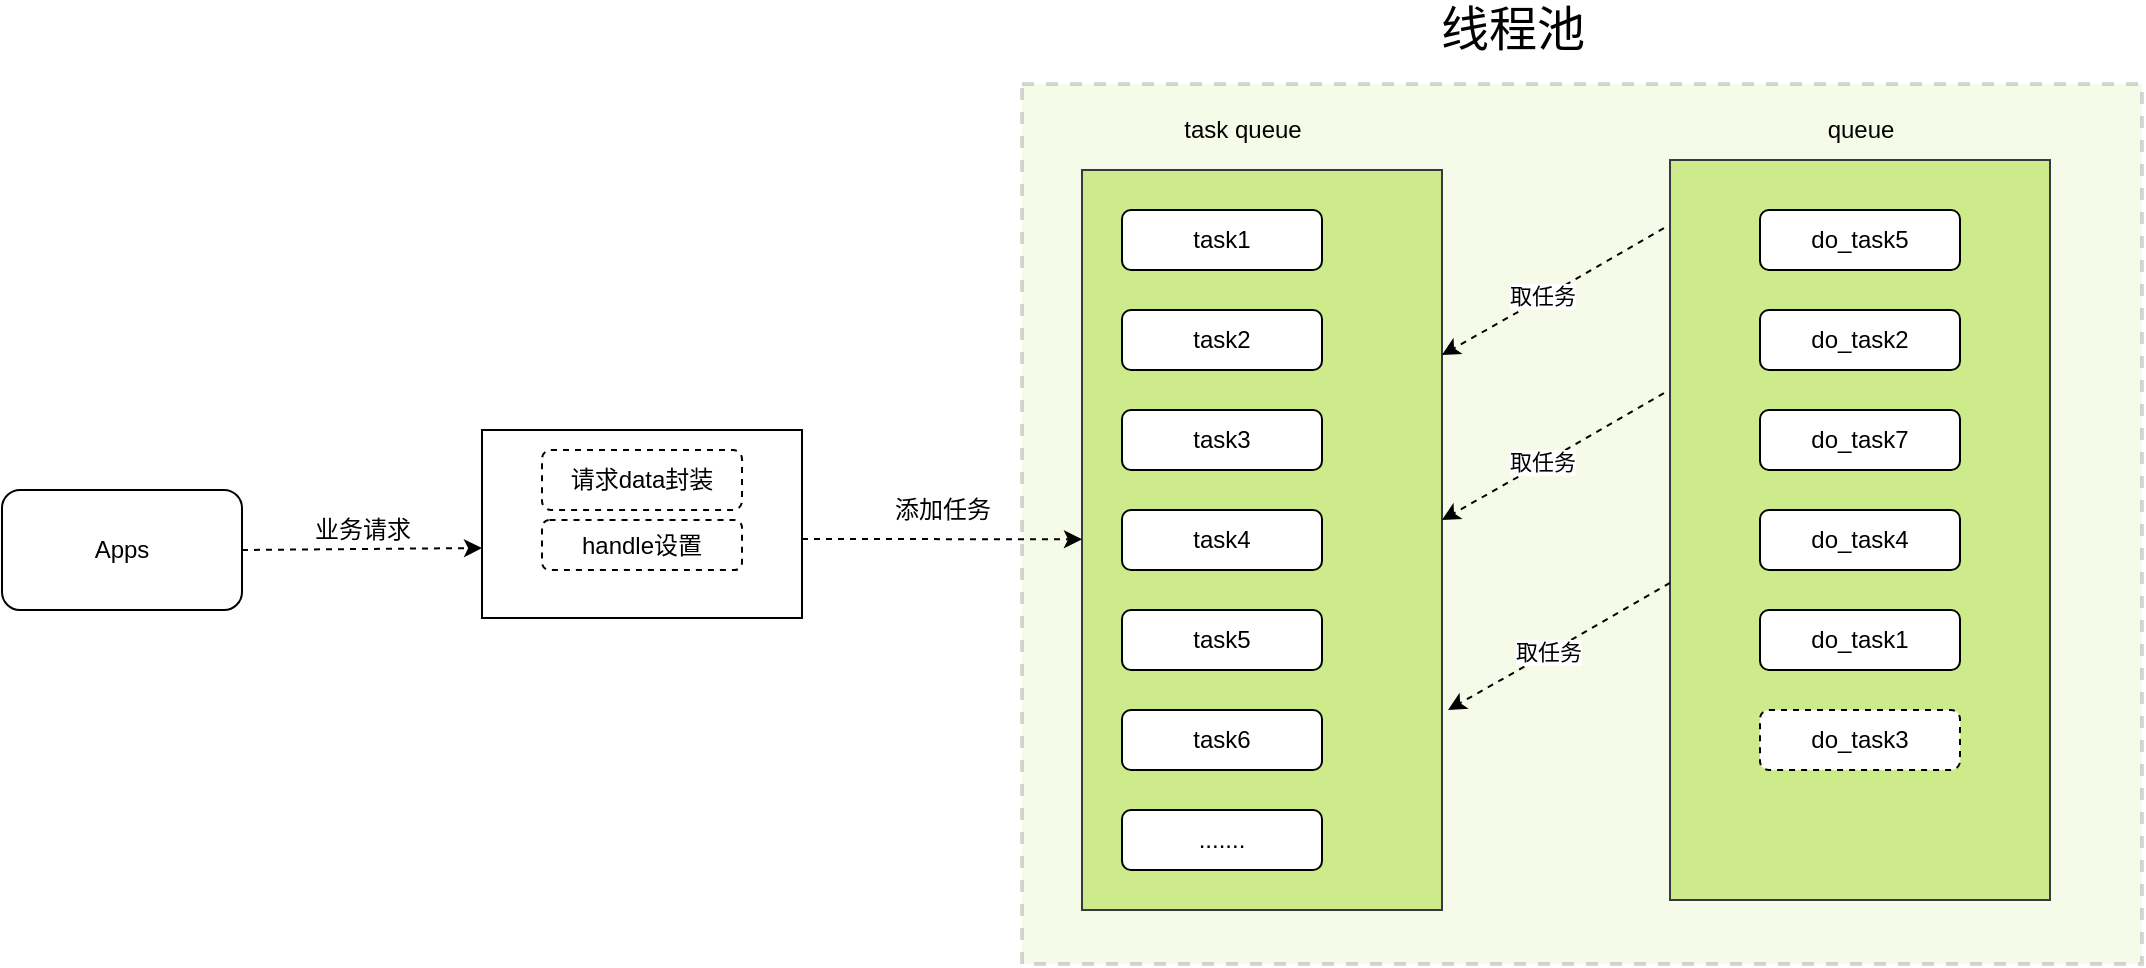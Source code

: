 <mxfile version="14.1.8" type="device" pages="2"><diagram id="k_ibR48YX0XUT3XEo1NE" name="第 1 页"><mxGraphModel dx="1881" dy="482" grid="1" gridSize="10" guides="1" tooltips="1" connect="1" arrows="1" fold="1" page="1" pageScale="1" pageWidth="827" pageHeight="1169" math="0" shadow="0"><root><mxCell id="0"/><mxCell id="1" parent="0"/><mxCell id="sN0Ha3xYb8KuqA2QXHBJ-9" value="" style="rounded=0;whiteSpace=wrap;html=1;shadow=0;dashed=1;strokeColor=#36393d;fillColor=#cdeb8b;strokeWidth=2;opacity=20;" vertex="1" parent="1"><mxGeometry x="-100" y="47" width="560" height="440" as="geometry"/></mxCell><mxCell id="H5HB85lelzi5ELvp5ldq-1" value="" style="rounded=0;whiteSpace=wrap;html=1;fillColor=#cdeb8b;strokeColor=#36393d;" parent="1" vertex="1"><mxGeometry x="-70" y="90" width="180" height="370" as="geometry"/></mxCell><mxCell id="H5HB85lelzi5ELvp5ldq-2" value="task1" style="rounded=1;whiteSpace=wrap;html=1;" parent="1" vertex="1"><mxGeometry x="-50" y="110" width="100" height="30" as="geometry"/></mxCell><mxCell id="H5HB85lelzi5ELvp5ldq-3" value="task2" style="rounded=1;whiteSpace=wrap;html=1;" parent="1" vertex="1"><mxGeometry x="-50" y="160" width="100" height="30" as="geometry"/></mxCell><mxCell id="H5HB85lelzi5ELvp5ldq-4" value="task3" style="rounded=1;whiteSpace=wrap;html=1;" parent="1" vertex="1"><mxGeometry x="-50" y="210" width="100" height="30" as="geometry"/></mxCell><mxCell id="H5HB85lelzi5ELvp5ldq-5" value="task4" style="rounded=1;whiteSpace=wrap;html=1;" parent="1" vertex="1"><mxGeometry x="-50" y="260" width="100" height="30" as="geometry"/></mxCell><mxCell id="H5HB85lelzi5ELvp5ldq-6" value="task5" style="rounded=1;whiteSpace=wrap;html=1;" parent="1" vertex="1"><mxGeometry x="-50" y="310" width="100" height="30" as="geometry"/></mxCell><mxCell id="H5HB85lelzi5ELvp5ldq-7" value="" style="rounded=0;whiteSpace=wrap;html=1;fillColor=#cdeb8b;strokeColor=#36393d;" parent="1" vertex="1"><mxGeometry x="224" y="85" width="190" height="370" as="geometry"/></mxCell><mxCell id="H5HB85lelzi5ELvp5ldq-10" value="do_task7" style="rounded=1;whiteSpace=wrap;html=1;" parent="1" vertex="1"><mxGeometry x="269" y="210" width="100" height="30" as="geometry"/></mxCell><mxCell id="H5HB85lelzi5ELvp5ldq-11" value="do_task4" style="rounded=1;whiteSpace=wrap;html=1;" parent="1" vertex="1"><mxGeometry x="269" y="260" width="100" height="30" as="geometry"/></mxCell><mxCell id="H5HB85lelzi5ELvp5ldq-12" value="do_task1" style="rounded=1;whiteSpace=wrap;html=1;" parent="1" vertex="1"><mxGeometry x="269" y="310" width="100" height="30" as="geometry"/></mxCell><mxCell id="H5HB85lelzi5ELvp5ldq-22" value="task6" style="rounded=1;whiteSpace=wrap;html=1;" parent="1" vertex="1"><mxGeometry x="-50" y="360" width="100" height="30" as="geometry"/></mxCell><mxCell id="H5HB85lelzi5ELvp5ldq-23" value="do_task3" style="rounded=1;whiteSpace=wrap;html=1;dashed=1;" parent="1" vertex="1"><mxGeometry x="269" y="360" width="100" height="30" as="geometry"/></mxCell><mxCell id="H5HB85lelzi5ELvp5ldq-24" value="......." style="rounded=1;whiteSpace=wrap;html=1;" parent="1" vertex="1"><mxGeometry x="-50" y="410" width="100" height="30" as="geometry"/></mxCell><mxCell id="H5HB85lelzi5ELvp5ldq-39" value="queue" style="text;html=1;align=center;verticalAlign=middle;resizable=0;points=[];autosize=1;" parent="1" vertex="1"><mxGeometry x="294" y="60" width="50" height="20" as="geometry"/></mxCell><mxCell id="bdaIH5SVYpncDvGx8Lpd-1" value="Apps" style="rounded=1;whiteSpace=wrap;html=1;" vertex="1" parent="1"><mxGeometry x="-610" y="250" width="120" height="60" as="geometry"/></mxCell><mxCell id="bdaIH5SVYpncDvGx8Lpd-2" value="" style="endArrow=classic;html=1;dashed=1;exitX=1;exitY=0.5;exitDx=0;exitDy=0;" edge="1" parent="1" source="bdaIH5SVYpncDvGx8Lpd-1"><mxGeometry width="50" height="50" relative="1" as="geometry"><mxPoint x="-430.0" y="279" as="sourcePoint"/><mxPoint x="-370" y="279" as="targetPoint"/></mxGeometry></mxCell><mxCell id="bdaIH5SVYpncDvGx8Lpd-4" value="" style="endArrow=classic;html=1;dashed=1;exitX=1;exitY=0.5;exitDx=0;exitDy=0;entryX=0;entryY=0.499;entryDx=0;entryDy=0;entryPerimeter=0;" edge="1" parent="1" target="H5HB85lelzi5ELvp5ldq-1"><mxGeometry width="50" height="50" relative="1" as="geometry"><mxPoint x="-210.0" y="274.5" as="sourcePoint"/><mxPoint x="-80" y="274.5" as="targetPoint"/></mxGeometry></mxCell><mxCell id="bdaIH5SVYpncDvGx8Lpd-20" value="" style="rounded=0;whiteSpace=wrap;html=1;" vertex="1" parent="1"><mxGeometry x="-370" y="220" width="160" height="94" as="geometry"/></mxCell><mxCell id="bdaIH5SVYpncDvGx8Lpd-21" value="&lt;span&gt;请求data封装&lt;br&gt;&lt;/span&gt;" style="rounded=1;whiteSpace=wrap;html=1;shadow=0;gradientColor=none;fillColor=#FFFFFF;dashed=1;" vertex="1" parent="1"><mxGeometry x="-340" y="230" width="100" height="30" as="geometry"/></mxCell><mxCell id="bdaIH5SVYpncDvGx8Lpd-23" value="业务请求" style="text;html=1;align=center;verticalAlign=middle;resizable=0;points=[];autosize=1;" vertex="1" parent="1"><mxGeometry x="-460" y="260" width="60" height="20" as="geometry"/></mxCell><mxCell id="bdaIH5SVYpncDvGx8Lpd-24" value="&lt;span&gt;handle设置&lt;br&gt;&lt;/span&gt;" style="rounded=1;whiteSpace=wrap;html=1;shadow=0;gradientColor=none;fillColor=#FFFFFF;dashed=1;" vertex="1" parent="1"><mxGeometry x="-340" y="265" width="100" height="25" as="geometry"/></mxCell><mxCell id="bdaIH5SVYpncDvGx8Lpd-27" value="添加任务" style="text;html=1;align=center;verticalAlign=middle;resizable=0;points=[];autosize=1;" vertex="1" parent="1"><mxGeometry x="-170" y="250" width="60" height="20" as="geometry"/></mxCell><mxCell id="sN0Ha3xYb8KuqA2QXHBJ-1" value="task queue" style="text;html=1;align=center;verticalAlign=middle;resizable=0;points=[];autosize=1;" vertex="1" parent="1"><mxGeometry x="-25" y="60" width="70" height="20" as="geometry"/></mxCell><mxCell id="sN0Ha3xYb8KuqA2QXHBJ-10" value="&lt;font style=&quot;font-size: 24px&quot;&gt;线程池&lt;/font&gt;" style="text;html=1;align=center;verticalAlign=middle;resizable=0;points=[];autosize=1;" vertex="1" parent="1"><mxGeometry x="100" y="10" width="90" height="20" as="geometry"/></mxCell><mxCell id="sN0Ha3xYb8KuqA2QXHBJ-14" value="do_task5" style="rounded=1;whiteSpace=wrap;html=1;" vertex="1" parent="1"><mxGeometry x="269" y="110" width="100" height="30" as="geometry"/></mxCell><mxCell id="sN0Ha3xYb8KuqA2QXHBJ-15" value="do_task2" style="rounded=1;whiteSpace=wrap;html=1;" vertex="1" parent="1"><mxGeometry x="269" y="160" width="100" height="30" as="geometry"/></mxCell><mxCell id="sN0Ha3xYb8KuqA2QXHBJ-18" value="" style="endArrow=classic;html=1;dashed=1;exitX=-0.016;exitY=0.092;exitDx=0;exitDy=0;exitPerimeter=0;edgeStyle=isometricEdgeStyle;entryX=1;entryY=0.25;entryDx=0;entryDy=0;" edge="1" parent="1" source="H5HB85lelzi5ELvp5ldq-7" target="H5HB85lelzi5ELvp5ldq-1"><mxGeometry width="50" height="50" relative="1" as="geometry"><mxPoint x="110" y="160" as="sourcePoint"/><mxPoint x="-130" y="150" as="targetPoint"/></mxGeometry></mxCell><mxCell id="sN0Ha3xYb8KuqA2QXHBJ-24" value="取任务" style="edgeLabel;html=1;align=center;verticalAlign=middle;resizable=0;points=[];" vertex="1" connectable="0" parent="sN0Ha3xYb8KuqA2QXHBJ-18"><mxGeometry x="0.1" y="-1" relative="1" as="geometry"><mxPoint as="offset"/></mxGeometry></mxCell><mxCell id="sN0Ha3xYb8KuqA2QXHBJ-34" value="" style="endArrow=classic;html=1;dashed=1;exitX=-0.016;exitY=0.092;exitDx=0;exitDy=0;exitPerimeter=0;edgeStyle=isometricEdgeStyle;entryX=1;entryY=0.25;entryDx=0;entryDy=0;" edge="1" parent="1"><mxGeometry width="50" height="50" relative="1" as="geometry"><mxPoint x="220.96" y="201.54" as="sourcePoint"/><mxPoint x="110" y="265" as="targetPoint"/></mxGeometry></mxCell><mxCell id="sN0Ha3xYb8KuqA2QXHBJ-35" value="取任务" style="edgeLabel;html=1;align=center;verticalAlign=middle;resizable=0;points=[];" vertex="1" connectable="0" parent="sN0Ha3xYb8KuqA2QXHBJ-34"><mxGeometry x="0.1" y="-1" relative="1" as="geometry"><mxPoint as="offset"/></mxGeometry></mxCell><mxCell id="sN0Ha3xYb8KuqA2QXHBJ-36" value="" style="endArrow=classic;html=1;dashed=1;exitX=-0.016;exitY=0.092;exitDx=0;exitDy=0;exitPerimeter=0;edgeStyle=isometricEdgeStyle;entryX=1;entryY=0.25;entryDx=0;entryDy=0;" edge="1" parent="1"><mxGeometry width="50" height="50" relative="1" as="geometry"><mxPoint x="224" y="296.49" as="sourcePoint"/><mxPoint x="113.04" y="359.95" as="targetPoint"/></mxGeometry></mxCell><mxCell id="sN0Ha3xYb8KuqA2QXHBJ-37" value="取任务" style="edgeLabel;html=1;align=center;verticalAlign=middle;resizable=0;points=[];" vertex="1" connectable="0" parent="sN0Ha3xYb8KuqA2QXHBJ-36"><mxGeometry x="0.1" y="-1" relative="1" as="geometry"><mxPoint as="offset"/></mxGeometry></mxCell></root></mxGraphModel></diagram><diagram name="第 1 页 的副本" id="9Cv19MZesNdQcO-STDXb"><mxGraphModel dx="1881" dy="448" grid="1" gridSize="10" guides="1" tooltips="1" connect="1" arrows="1" fold="1" page="1" pageScale="1" pageWidth="827" pageHeight="1169" math="0" shadow="0"><root><mxCell id="RkDIZa6xeX53X1T6buMh-0"/><mxCell id="RkDIZa6xeX53X1T6buMh-1" parent="RkDIZa6xeX53X1T6buMh-0"/><mxCell id="RkDIZa6xeX53X1T6buMh-2" value="" style="rounded=0;whiteSpace=wrap;html=1;" vertex="1" parent="RkDIZa6xeX53X1T6buMh-1"><mxGeometry x="-70" y="90" width="180" height="370" as="geometry"/></mxCell><mxCell id="RkDIZa6xeX53X1T6buMh-3" value="task1" style="rounded=1;whiteSpace=wrap;html=1;" vertex="1" parent="RkDIZa6xeX53X1T6buMh-1"><mxGeometry x="-50" y="110" width="100" height="30" as="geometry"/></mxCell><mxCell id="RkDIZa6xeX53X1T6buMh-4" value="task2" style="rounded=1;whiteSpace=wrap;html=1;" vertex="1" parent="RkDIZa6xeX53X1T6buMh-1"><mxGeometry x="-50" y="160" width="100" height="30" as="geometry"/></mxCell><mxCell id="RkDIZa6xeX53X1T6buMh-5" value="task3" style="rounded=1;whiteSpace=wrap;html=1;" vertex="1" parent="RkDIZa6xeX53X1T6buMh-1"><mxGeometry x="-50" y="210" width="100" height="30" as="geometry"/></mxCell><mxCell id="RkDIZa6xeX53X1T6buMh-6" value="task4" style="rounded=1;whiteSpace=wrap;html=1;" vertex="1" parent="RkDIZa6xeX53X1T6buMh-1"><mxGeometry x="-50" y="260" width="100" height="30" as="geometry"/></mxCell><mxCell id="RkDIZa6xeX53X1T6buMh-7" value="task5" style="rounded=1;whiteSpace=wrap;html=1;" vertex="1" parent="RkDIZa6xeX53X1T6buMh-1"><mxGeometry x="-50" y="310" width="100" height="30" as="geometry"/></mxCell><mxCell id="RkDIZa6xeX53X1T6buMh-8" value="" style="rounded=0;whiteSpace=wrap;html=1;" vertex="1" parent="RkDIZa6xeX53X1T6buMh-1"><mxGeometry x="550" y="90" width="190" height="370" as="geometry"/></mxCell><mxCell id="RkDIZa6xeX53X1T6buMh-9" value="do_task5" style="rounded=1;whiteSpace=wrap;html=1;" vertex="1" parent="RkDIZa6xeX53X1T6buMh-1"><mxGeometry x="580" y="110" width="100" height="30" as="geometry"/></mxCell><mxCell id="RkDIZa6xeX53X1T6buMh-10" value="do_task2" style="rounded=1;whiteSpace=wrap;html=1;" vertex="1" parent="RkDIZa6xeX53X1T6buMh-1"><mxGeometry x="580" y="160" width="100" height="30" as="geometry"/></mxCell><mxCell id="RkDIZa6xeX53X1T6buMh-11" value="do_task7" style="rounded=1;whiteSpace=wrap;html=1;" vertex="1" parent="RkDIZa6xeX53X1T6buMh-1"><mxGeometry x="580" y="210" width="100" height="30" as="geometry"/></mxCell><mxCell id="RkDIZa6xeX53X1T6buMh-12" value="do_task4" style="rounded=1;whiteSpace=wrap;html=1;" vertex="1" parent="RkDIZa6xeX53X1T6buMh-1"><mxGeometry x="580" y="260" width="100" height="30" as="geometry"/></mxCell><mxCell id="RkDIZa6xeX53X1T6buMh-13" value="do_task1" style="rounded=1;whiteSpace=wrap;html=1;" vertex="1" parent="RkDIZa6xeX53X1T6buMh-1"><mxGeometry x="580" y="310" width="100" height="30" as="geometry"/></mxCell><mxCell id="RkDIZa6xeX53X1T6buMh-14" value="request" style="text;html=1;align=center;verticalAlign=middle;resizable=0;points=[];autosize=1;" vertex="1" parent="RkDIZa6xeX53X1T6buMh-1"><mxGeometry x="-30" y="60" width="60" height="20" as="geometry"/></mxCell><mxCell id="RkDIZa6xeX53X1T6buMh-15" value="worker" style="text;html=1;align=center;verticalAlign=middle;resizable=0;points=[];autosize=1;" vertex="1" parent="RkDIZa6xeX53X1T6buMh-1"><mxGeometry x="595" y="60" width="50" height="20" as="geometry"/></mxCell><mxCell id="RkDIZa6xeX53X1T6buMh-16" value="" style="endArrow=classic;html=1;entryX=0;entryY=0.5;entryDx=0;entryDy=0;dashed=1;" edge="1" parent="RkDIZa6xeX53X1T6buMh-1" target="RkDIZa6xeX53X1T6buMh-9"><mxGeometry width="50" height="50" relative="1" as="geometry"><mxPoint x="400" y="125" as="sourcePoint"/><mxPoint x="350" y="130" as="targetPoint"/></mxGeometry></mxCell><mxCell id="RkDIZa6xeX53X1T6buMh-17" value="" style="endArrow=classic;html=1;entryX=0;entryY=0.5;entryDx=0;entryDy=0;dashed=1;" edge="1" parent="RkDIZa6xeX53X1T6buMh-1" target="RkDIZa6xeX53X1T6buMh-10"><mxGeometry width="50" height="50" relative="1" as="geometry"><mxPoint x="400" y="175" as="sourcePoint"/><mxPoint x="430" y="174.5" as="targetPoint"/></mxGeometry></mxCell><mxCell id="RkDIZa6xeX53X1T6buMh-18" value="" style="endArrow=classic;html=1;entryX=0;entryY=0.5;entryDx=0;entryDy=0;dashed=1;" edge="1" parent="RkDIZa6xeX53X1T6buMh-1"><mxGeometry width="50" height="50" relative="1" as="geometry"><mxPoint x="400" y="225" as="sourcePoint"/><mxPoint x="580" y="224.5" as="targetPoint"/></mxGeometry></mxCell><mxCell id="RkDIZa6xeX53X1T6buMh-19" value="" style="endArrow=classic;html=1;entryX=0;entryY=0.5;entryDx=0;entryDy=0;dashed=1;" edge="1" parent="RkDIZa6xeX53X1T6buMh-1"><mxGeometry width="50" height="50" relative="1" as="geometry"><mxPoint x="400" y="275" as="sourcePoint"/><mxPoint x="580" y="274.5" as="targetPoint"/></mxGeometry></mxCell><mxCell id="RkDIZa6xeX53X1T6buMh-20" value="" style="endArrow=classic;html=1;entryX=0;entryY=0.5;entryDx=0;entryDy=0;dashed=1;" edge="1" parent="RkDIZa6xeX53X1T6buMh-1"><mxGeometry width="50" height="50" relative="1" as="geometry"><mxPoint x="400" y="325" as="sourcePoint"/><mxPoint x="580" y="324.5" as="targetPoint"/></mxGeometry></mxCell><mxCell id="RkDIZa6xeX53X1T6buMh-21" value="task6" style="rounded=1;whiteSpace=wrap;html=1;" vertex="1" parent="RkDIZa6xeX53X1T6buMh-1"><mxGeometry x="-50" y="360" width="100" height="30" as="geometry"/></mxCell><mxCell id="RkDIZa6xeX53X1T6buMh-22" value="do_task3" style="rounded=1;whiteSpace=wrap;html=1;dashed=1;" vertex="1" parent="RkDIZa6xeX53X1T6buMh-1"><mxGeometry x="580" y="360" width="100" height="30" as="geometry"/></mxCell><mxCell id="RkDIZa6xeX53X1T6buMh-23" value="task7" style="rounded=1;whiteSpace=wrap;html=1;" vertex="1" parent="RkDIZa6xeX53X1T6buMh-1"><mxGeometry x="-50" y="410" width="100" height="30" as="geometry"/></mxCell><mxCell id="RkDIZa6xeX53X1T6buMh-24" value="" style="endArrow=classic;html=1;dashed=1;entryX=0;entryY=0.5;entryDx=0;entryDy=0;" edge="1" parent="RkDIZa6xeX53X1T6buMh-1" target="RkDIZa6xeX53X1T6buMh-22"><mxGeometry relative="1" as="geometry"><mxPoint x="400" y="375" as="sourcePoint"/><mxPoint x="280" y="370" as="targetPoint"/><Array as="points"><mxPoint x="400" y="375"/></Array></mxGeometry></mxCell><mxCell id="RkDIZa6xeX53X1T6buMh-25" value="create" style="text;html=1;strokeColor=none;fillColor=none;align=center;verticalAlign=middle;whiteSpace=wrap;rounded=0;dashed=1;" vertex="1" parent="RkDIZa6xeX53X1T6buMh-1"><mxGeometry x="450" y="350" width="40" height="20" as="geometry"/></mxCell><mxCell id="RkDIZa6xeX53X1T6buMh-26" value="trigger" style="text;html=1;strokeColor=none;fillColor=none;align=center;verticalAlign=middle;whiteSpace=wrap;rounded=0;dashed=1;" vertex="1" parent="RkDIZa6xeX53X1T6buMh-1"><mxGeometry x="450" y="90" width="40" height="20" as="geometry"/></mxCell><mxCell id="RkDIZa6xeX53X1T6buMh-27" value="trigger" style="text;html=1;strokeColor=none;fillColor=none;align=center;verticalAlign=middle;whiteSpace=wrap;rounded=0;dashed=1;" vertex="1" parent="RkDIZa6xeX53X1T6buMh-1"><mxGeometry x="450" y="150" width="40" height="20" as="geometry"/></mxCell><mxCell id="RkDIZa6xeX53X1T6buMh-28" value="trigger" style="text;html=1;strokeColor=none;fillColor=none;align=center;verticalAlign=middle;whiteSpace=wrap;rounded=0;dashed=1;" vertex="1" parent="RkDIZa6xeX53X1T6buMh-1"><mxGeometry x="450" y="200" width="40" height="20" as="geometry"/></mxCell><mxCell id="RkDIZa6xeX53X1T6buMh-29" value="trigger" style="text;html=1;strokeColor=none;fillColor=none;align=center;verticalAlign=middle;whiteSpace=wrap;rounded=0;dashed=1;" vertex="1" parent="RkDIZa6xeX53X1T6buMh-1"><mxGeometry x="450" y="250" width="40" height="20" as="geometry"/></mxCell><mxCell id="RkDIZa6xeX53X1T6buMh-30" value="trigger" style="text;html=1;strokeColor=none;fillColor=none;align=center;verticalAlign=middle;whiteSpace=wrap;rounded=0;dashed=1;" vertex="1" parent="RkDIZa6xeX53X1T6buMh-1"><mxGeometry x="450" y="300" width="40" height="20" as="geometry"/></mxCell><mxCell id="RkDIZa6xeX53X1T6buMh-31" value="dispatch" style="rounded=1;whiteSpace=wrap;html=1;dashed=1;" vertex="1" parent="RkDIZa6xeX53X1T6buMh-1"><mxGeometry x="250" y="90" width="150" height="370" as="geometry"/></mxCell><mxCell id="RkDIZa6xeX53X1T6buMh-32" value="dispatch" style="text;html=1;align=center;verticalAlign=middle;resizable=0;points=[];autosize=1;" vertex="1" parent="RkDIZa6xeX53X1T6buMh-1"><mxGeometry x="290" y="50" width="60" height="20" as="geometry"/></mxCell><mxCell id="RkDIZa6xeX53X1T6buMh-33" value="" style="endArrow=classic;html=1;dashed=1;exitX=1;exitY=0.5;exitDx=0;exitDy=0;entryX=0.002;entryY=0.095;entryDx=0;entryDy=0;entryPerimeter=0;" edge="1" parent="RkDIZa6xeX53X1T6buMh-1" source="RkDIZa6xeX53X1T6buMh-3" target="RkDIZa6xeX53X1T6buMh-31"><mxGeometry width="50" height="50" relative="1" as="geometry"><mxPoint x="50" y="113.5" as="sourcePoint"/><mxPoint x="240" y="123" as="targetPoint"/></mxGeometry></mxCell><mxCell id="RkDIZa6xeX53X1T6buMh-34" value="" style="endArrow=classic;html=1;dashed=1;exitX=1;exitY=0.5;exitDx=0;exitDy=0;entryX=0.002;entryY=0.095;entryDx=0;entryDy=0;entryPerimeter=0;" edge="1" parent="RkDIZa6xeX53X1T6buMh-1"><mxGeometry width="50" height="50" relative="1" as="geometry"><mxPoint x="50" y="174.5" as="sourcePoint"/><mxPoint x="250.3" y="174.65" as="targetPoint"/></mxGeometry></mxCell><mxCell id="RkDIZa6xeX53X1T6buMh-35" value="" style="endArrow=classic;html=1;dashed=1;exitX=1;exitY=0.5;exitDx=0;exitDy=0;entryX=0.002;entryY=0.095;entryDx=0;entryDy=0;entryPerimeter=0;" edge="1" parent="RkDIZa6xeX53X1T6buMh-1"><mxGeometry width="50" height="50" relative="1" as="geometry"><mxPoint x="50" y="224.5" as="sourcePoint"/><mxPoint x="250.3" y="224.65" as="targetPoint"/></mxGeometry></mxCell><mxCell id="RkDIZa6xeX53X1T6buMh-36" value="" style="endArrow=classic;html=1;dashed=1;exitX=1;exitY=0.5;exitDx=0;exitDy=0;entryX=0.002;entryY=0.095;entryDx=0;entryDy=0;entryPerimeter=0;" edge="1" parent="RkDIZa6xeX53X1T6buMh-1"><mxGeometry width="50" height="50" relative="1" as="geometry"><mxPoint x="49.7" y="274.5" as="sourcePoint"/><mxPoint x="250.0" y="274.65" as="targetPoint"/></mxGeometry></mxCell><mxCell id="RkDIZa6xeX53X1T6buMh-37" value="" style="endArrow=classic;html=1;dashed=1;exitX=1;exitY=0.5;exitDx=0;exitDy=0;entryX=0.002;entryY=0.095;entryDx=0;entryDy=0;entryPerimeter=0;" edge="1" parent="RkDIZa6xeX53X1T6buMh-1"><mxGeometry width="50" height="50" relative="1" as="geometry"><mxPoint x="49.7" y="324.5" as="sourcePoint"/><mxPoint x="250.0" y="324.65" as="targetPoint"/></mxGeometry></mxCell><mxCell id="RkDIZa6xeX53X1T6buMh-38" value="" style="endArrow=classic;html=1;dashed=1;exitX=1;exitY=0.5;exitDx=0;exitDy=0;entryX=0.002;entryY=0.095;entryDx=0;entryDy=0;entryPerimeter=0;" edge="1" parent="RkDIZa6xeX53X1T6buMh-1"><mxGeometry width="50" height="50" relative="1" as="geometry"><mxPoint x="49.7" y="374.5" as="sourcePoint"/><mxPoint x="250.0" y="374.65" as="targetPoint"/></mxGeometry></mxCell><mxCell id="RkDIZa6xeX53X1T6buMh-39" value="" style="endArrow=classic;html=1;dashed=1;exitX=1;exitY=0.5;exitDx=0;exitDy=0;entryX=0.002;entryY=0.095;entryDx=0;entryDy=0;entryPerimeter=0;" edge="1" parent="RkDIZa6xeX53X1T6buMh-1"><mxGeometry width="50" height="50" relative="1" as="geometry"><mxPoint x="50" y="424.5" as="sourcePoint"/><mxPoint x="250.3" y="424.65" as="targetPoint"/></mxGeometry></mxCell><mxCell id="RkDIZa6xeX53X1T6buMh-40" value="request" style="text;html=1;align=center;verticalAlign=middle;resizable=0;points=[];autosize=1;" vertex="1" parent="RkDIZa6xeX53X1T6buMh-1"><mxGeometry x="120" y="100" width="60" height="20" as="geometry"/></mxCell><mxCell id="RkDIZa6xeX53X1T6buMh-41" value="request" style="text;html=1;align=center;verticalAlign=middle;resizable=0;points=[];autosize=1;" vertex="1" parent="RkDIZa6xeX53X1T6buMh-1"><mxGeometry x="120" y="150" width="60" height="20" as="geometry"/></mxCell><mxCell id="RkDIZa6xeX53X1T6buMh-42" value="request" style="text;html=1;align=center;verticalAlign=middle;resizable=0;points=[];autosize=1;" vertex="1" parent="RkDIZa6xeX53X1T6buMh-1"><mxGeometry x="120" y="200" width="60" height="20" as="geometry"/></mxCell><mxCell id="RkDIZa6xeX53X1T6buMh-43" value="request" style="text;html=1;align=center;verticalAlign=middle;resizable=0;points=[];autosize=1;" vertex="1" parent="RkDIZa6xeX53X1T6buMh-1"><mxGeometry x="120" y="250" width="60" height="20" as="geometry"/></mxCell><mxCell id="RkDIZa6xeX53X1T6buMh-44" value="request" style="text;html=1;align=center;verticalAlign=middle;resizable=0;points=[];autosize=1;" vertex="1" parent="RkDIZa6xeX53X1T6buMh-1"><mxGeometry x="120" y="300" width="60" height="20" as="geometry"/></mxCell><mxCell id="RkDIZa6xeX53X1T6buMh-45" value="request" style="text;html=1;align=center;verticalAlign=middle;resizable=0;points=[];autosize=1;" vertex="1" parent="RkDIZa6xeX53X1T6buMh-1"><mxGeometry x="120" y="350" width="60" height="20" as="geometry"/></mxCell><mxCell id="RkDIZa6xeX53X1T6buMh-46" value="request" style="text;html=1;align=center;verticalAlign=middle;resizable=0;points=[];autosize=1;" vertex="1" parent="RkDIZa6xeX53X1T6buMh-1"><mxGeometry x="120" y="400" width="60" height="20" as="geometry"/></mxCell><mxCell id="RkDIZa6xeX53X1T6buMh-47" value="Apps" style="rounded=1;whiteSpace=wrap;html=1;" vertex="1" parent="RkDIZa6xeX53X1T6buMh-1"><mxGeometry x="-610" y="250" width="120" height="60" as="geometry"/></mxCell><mxCell id="RkDIZa6xeX53X1T6buMh-48" value="" style="endArrow=classic;html=1;dashed=1;exitX=1;exitY=0.5;exitDx=0;exitDy=0;" edge="1" parent="RkDIZa6xeX53X1T6buMh-1" source="RkDIZa6xeX53X1T6buMh-47"><mxGeometry width="50" height="50" relative="1" as="geometry"><mxPoint x="-430.0" y="279" as="sourcePoint"/><mxPoint x="-370" y="279" as="targetPoint"/></mxGeometry></mxCell><mxCell id="RkDIZa6xeX53X1T6buMh-49" value="" style="endArrow=classic;html=1;dashed=1;exitX=1;exitY=0.5;exitDx=0;exitDy=0;entryX=0;entryY=0.499;entryDx=0;entryDy=0;entryPerimeter=0;" edge="1" parent="RkDIZa6xeX53X1T6buMh-1" target="RkDIZa6xeX53X1T6buMh-2"><mxGeometry width="50" height="50" relative="1" as="geometry"><mxPoint x="-210.0" y="274.5" as="sourcePoint"/><mxPoint x="-80" y="274.5" as="targetPoint"/></mxGeometry></mxCell><mxCell id="RkDIZa6xeX53X1T6buMh-50" value="" style="rounded=0;whiteSpace=wrap;html=1;" vertex="1" parent="RkDIZa6xeX53X1T6buMh-1"><mxGeometry x="-370" y="220" width="160" height="94" as="geometry"/></mxCell><mxCell id="RkDIZa6xeX53X1T6buMh-51" value="&lt;span&gt;请求data封装&lt;br&gt;&lt;/span&gt;" style="rounded=1;whiteSpace=wrap;html=1;shadow=0;gradientColor=none;fillColor=#FFFFFF;dashed=1;" vertex="1" parent="RkDIZa6xeX53X1T6buMh-1"><mxGeometry x="-340" y="230" width="100" height="30" as="geometry"/></mxCell><mxCell id="RkDIZa6xeX53X1T6buMh-52" value="业务请求" style="text;html=1;align=center;verticalAlign=middle;resizable=0;points=[];autosize=1;" vertex="1" parent="RkDIZa6xeX53X1T6buMh-1"><mxGeometry x="-460" y="260" width="60" height="20" as="geometry"/></mxCell><mxCell id="RkDIZa6xeX53X1T6buMh-53" value="&lt;span&gt;handle设置&lt;br&gt;&lt;/span&gt;" style="rounded=1;whiteSpace=wrap;html=1;shadow=0;gradientColor=none;fillColor=#FFFFFF;dashed=1;" vertex="1" parent="RkDIZa6xeX53X1T6buMh-1"><mxGeometry x="-340" y="265" width="100" height="25" as="geometry"/></mxCell><mxCell id="RkDIZa6xeX53X1T6buMh-54" value="任务" style="text;html=1;align=center;verticalAlign=middle;resizable=0;points=[];autosize=1;" vertex="1" parent="RkDIZa6xeX53X1T6buMh-1"><mxGeometry x="-160" y="250" width="40" height="20" as="geometry"/></mxCell></root></mxGraphModel></diagram></mxfile>